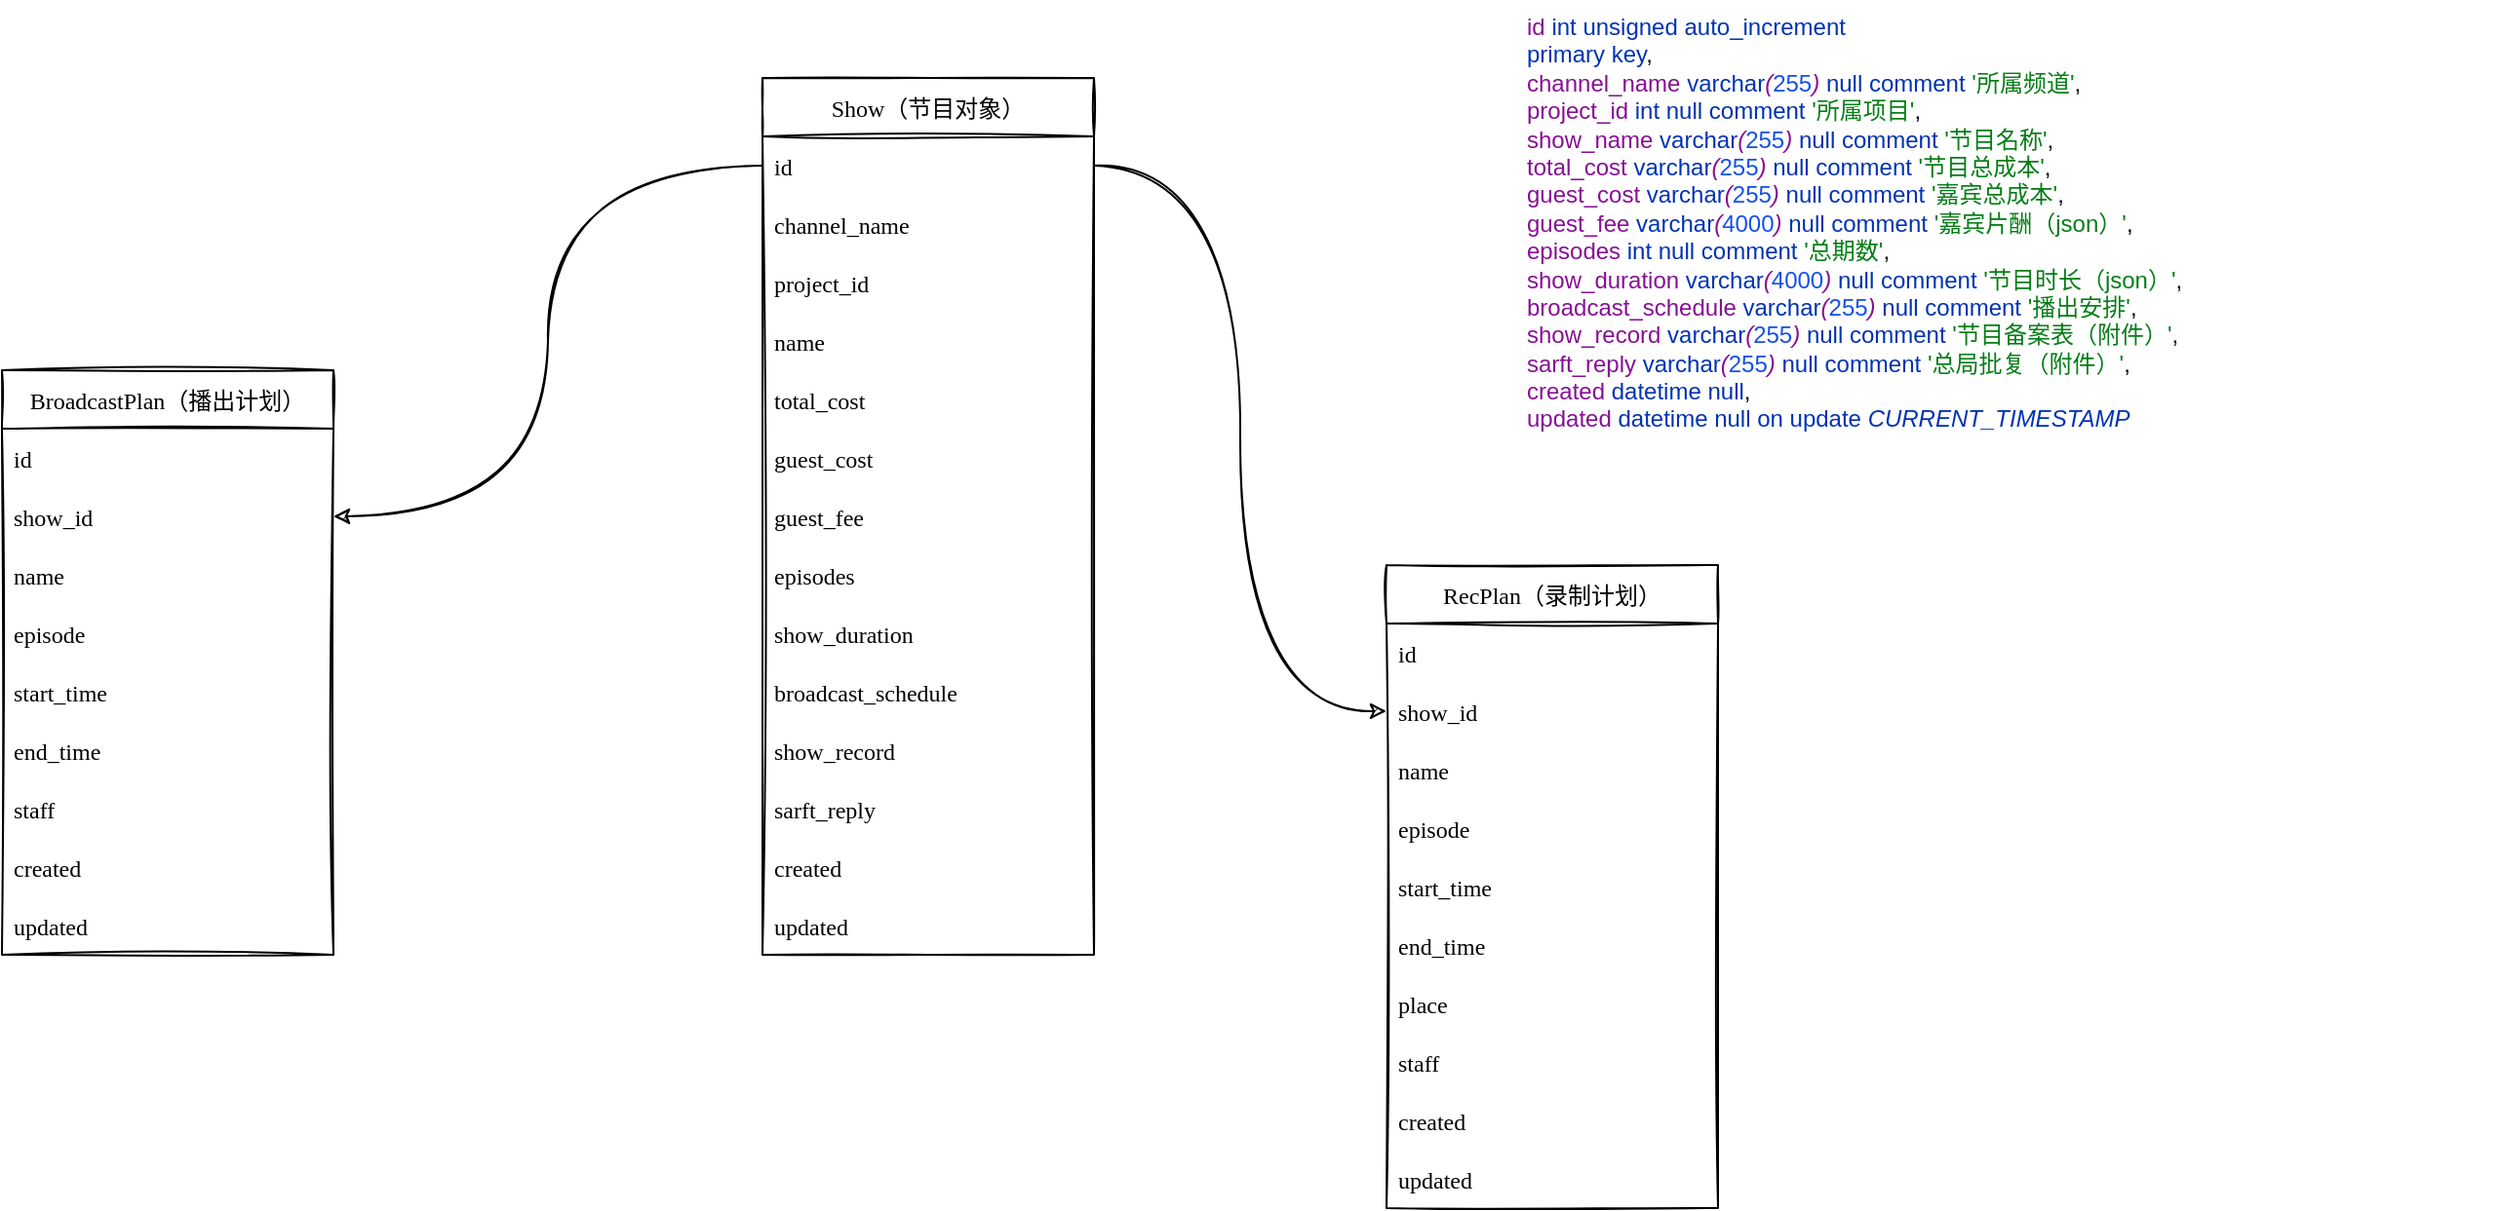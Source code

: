 <mxfile version="16.5.3" type="github">
  <diagram id="qeYEySQ6WYwCkoiApSsx" name="第 1 页">
    <mxGraphModel dx="899" dy="589" grid="1" gridSize="10" guides="1" tooltips="1" connect="1" arrows="1" fold="1" page="1" pageScale="1" pageWidth="827" pageHeight="1169" math="0" shadow="0">
      <root>
        <mxCell id="0" />
        <mxCell id="1" parent="0" />
        <mxCell id="CvzOd15_7W6yQIFkIitd-2" value="Show（节目对象）" style="swimlane;fontStyle=0;childLayout=stackLayout;horizontal=1;startSize=30;horizontalStack=0;resizeParent=1;resizeParentMax=0;resizeLast=0;collapsible=1;marginBottom=0;rounded=0;sketch=1;shadow=0;glass=0;swimlaneLine=1;fontFamily=Comic Sans MS;" vertex="1" parent="1">
          <mxGeometry x="520" y="40" width="170" height="450" as="geometry">
            <mxRectangle x="240" y="200" width="50" height="30" as="alternateBounds" />
          </mxGeometry>
        </mxCell>
        <mxCell id="CvzOd15_7W6yQIFkIitd-3" value="id" style="text;strokeColor=none;fillColor=none;align=left;verticalAlign=middle;spacingLeft=4;spacingRight=4;overflow=hidden;points=[[0,0.5],[1,0.5]];portConstraint=eastwest;rotatable=0;rounded=0;sketch=1;fontFamily=Comic Sans MS;" vertex="1" parent="CvzOd15_7W6yQIFkIitd-2">
          <mxGeometry y="30" width="170" height="30" as="geometry" />
        </mxCell>
        <mxCell id="CvzOd15_7W6yQIFkIitd-4" value="channel_name" style="text;strokeColor=none;fillColor=none;align=left;verticalAlign=middle;spacingLeft=4;spacingRight=4;overflow=hidden;points=[[0,0.5],[1,0.5]];portConstraint=eastwest;rotatable=0;rounded=0;sketch=1;fontFamily=Comic Sans MS;" vertex="1" parent="CvzOd15_7W6yQIFkIitd-2">
          <mxGeometry y="60" width="170" height="30" as="geometry" />
        </mxCell>
        <mxCell id="CvzOd15_7W6yQIFkIitd-55" value="project_id" style="text;strokeColor=none;fillColor=none;align=left;verticalAlign=middle;spacingLeft=4;spacingRight=4;overflow=hidden;points=[[0,0.5],[1,0.5]];portConstraint=eastwest;rotatable=0;rounded=0;sketch=1;fontFamily=Comic Sans MS;" vertex="1" parent="CvzOd15_7W6yQIFkIitd-2">
          <mxGeometry y="90" width="170" height="30" as="geometry" />
        </mxCell>
        <mxCell id="CvzOd15_7W6yQIFkIitd-5" value="name" style="text;strokeColor=none;fillColor=none;align=left;verticalAlign=middle;spacingLeft=4;spacingRight=4;overflow=hidden;points=[[0,0.5],[1,0.5]];portConstraint=eastwest;rotatable=0;rounded=0;sketch=1;fontFamily=Comic Sans MS;" vertex="1" parent="CvzOd15_7W6yQIFkIitd-2">
          <mxGeometry y="120" width="170" height="30" as="geometry" />
        </mxCell>
        <mxCell id="CvzOd15_7W6yQIFkIitd-17" value="total_cost" style="text;strokeColor=none;fillColor=none;align=left;verticalAlign=middle;spacingLeft=4;spacingRight=4;overflow=hidden;points=[[0,0.5],[1,0.5]];portConstraint=eastwest;rotatable=0;rounded=0;sketch=1;fontFamily=Comic Sans MS;" vertex="1" parent="CvzOd15_7W6yQIFkIitd-2">
          <mxGeometry y="150" width="170" height="30" as="geometry" />
        </mxCell>
        <mxCell id="CvzOd15_7W6yQIFkIitd-19" value="guest_cost" style="text;strokeColor=none;fillColor=none;align=left;verticalAlign=middle;spacingLeft=4;spacingRight=4;overflow=hidden;points=[[0,0.5],[1,0.5]];portConstraint=eastwest;rotatable=0;rounded=0;sketch=1;fontFamily=Comic Sans MS;" vertex="1" parent="CvzOd15_7W6yQIFkIitd-2">
          <mxGeometry y="180" width="170" height="30" as="geometry" />
        </mxCell>
        <mxCell id="CvzOd15_7W6yQIFkIitd-20" value="guest_fee" style="text;strokeColor=none;fillColor=none;align=left;verticalAlign=middle;spacingLeft=4;spacingRight=4;overflow=hidden;points=[[0,0.5],[1,0.5]];portConstraint=eastwest;rotatable=0;rounded=0;sketch=1;fontFamily=Comic Sans MS;" vertex="1" parent="CvzOd15_7W6yQIFkIitd-2">
          <mxGeometry y="210" width="170" height="30" as="geometry" />
        </mxCell>
        <mxCell id="CvzOd15_7W6yQIFkIitd-21" value="episodes" style="text;strokeColor=none;fillColor=none;align=left;verticalAlign=middle;spacingLeft=4;spacingRight=4;overflow=hidden;points=[[0,0.5],[1,0.5]];portConstraint=eastwest;rotatable=0;rounded=0;sketch=1;fontFamily=Comic Sans MS;" vertex="1" parent="CvzOd15_7W6yQIFkIitd-2">
          <mxGeometry y="240" width="170" height="30" as="geometry" />
        </mxCell>
        <mxCell id="CvzOd15_7W6yQIFkIitd-22" value="show_duration" style="text;strokeColor=none;fillColor=none;align=left;verticalAlign=middle;spacingLeft=4;spacingRight=4;overflow=hidden;points=[[0,0.5],[1,0.5]];portConstraint=eastwest;rotatable=0;rounded=0;sketch=1;fontFamily=Comic Sans MS;" vertex="1" parent="CvzOd15_7W6yQIFkIitd-2">
          <mxGeometry y="270" width="170" height="30" as="geometry" />
        </mxCell>
        <mxCell id="CvzOd15_7W6yQIFkIitd-23" value="broadcast_schedule" style="text;strokeColor=none;fillColor=none;align=left;verticalAlign=middle;spacingLeft=4;spacingRight=4;overflow=hidden;points=[[0,0.5],[1,0.5]];portConstraint=eastwest;rotatable=0;rounded=0;sketch=1;fontFamily=Comic Sans MS;" vertex="1" parent="CvzOd15_7W6yQIFkIitd-2">
          <mxGeometry y="300" width="170" height="30" as="geometry" />
        </mxCell>
        <mxCell id="CvzOd15_7W6yQIFkIitd-24" value="show_record" style="text;strokeColor=none;fillColor=none;align=left;verticalAlign=middle;spacingLeft=4;spacingRight=4;overflow=hidden;points=[[0,0.5],[1,0.5]];portConstraint=eastwest;rotatable=0;rounded=0;sketch=1;fontFamily=Comic Sans MS;" vertex="1" parent="CvzOd15_7W6yQIFkIitd-2">
          <mxGeometry y="330" width="170" height="30" as="geometry" />
        </mxCell>
        <mxCell id="CvzOd15_7W6yQIFkIitd-25" value="sarft_reply" style="text;strokeColor=none;fillColor=none;align=left;verticalAlign=middle;spacingLeft=4;spacingRight=4;overflow=hidden;points=[[0,0.5],[1,0.5]];portConstraint=eastwest;rotatable=0;rounded=0;sketch=1;fontFamily=Comic Sans MS;" vertex="1" parent="CvzOd15_7W6yQIFkIitd-2">
          <mxGeometry y="360" width="170" height="30" as="geometry" />
        </mxCell>
        <mxCell id="CvzOd15_7W6yQIFkIitd-26" value="created" style="text;strokeColor=none;fillColor=none;align=left;verticalAlign=middle;spacingLeft=4;spacingRight=4;overflow=hidden;points=[[0,0.5],[1,0.5]];portConstraint=eastwest;rotatable=0;rounded=0;sketch=1;fontFamily=Comic Sans MS;" vertex="1" parent="CvzOd15_7W6yQIFkIitd-2">
          <mxGeometry y="390" width="170" height="30" as="geometry" />
        </mxCell>
        <mxCell id="CvzOd15_7W6yQIFkIitd-27" value="updated" style="text;strokeColor=none;fillColor=none;align=left;verticalAlign=middle;spacingLeft=4;spacingRight=4;overflow=hidden;points=[[0,0.5],[1,0.5]];portConstraint=eastwest;rotatable=0;rounded=0;sketch=1;fontFamily=Comic Sans MS;" vertex="1" parent="CvzOd15_7W6yQIFkIitd-2">
          <mxGeometry y="420" width="170" height="30" as="geometry" />
        </mxCell>
        <mxCell id="CvzOd15_7W6yQIFkIitd-29" value="RecPlan（录制计划）" style="swimlane;fontStyle=0;childLayout=stackLayout;horizontal=1;startSize=30;horizontalStack=0;resizeParent=1;resizeParentMax=0;resizeLast=0;collapsible=1;marginBottom=0;rounded=0;sketch=1;fontFamily=Comic Sans MS;" vertex="1" parent="1">
          <mxGeometry x="840" y="290" width="170" height="330" as="geometry">
            <mxRectangle x="240" y="200" width="50" height="30" as="alternateBounds" />
          </mxGeometry>
        </mxCell>
        <mxCell id="CvzOd15_7W6yQIFkIitd-30" value="id" style="text;strokeColor=none;fillColor=none;align=left;verticalAlign=middle;spacingLeft=4;spacingRight=4;overflow=hidden;points=[[0,0.5],[1,0.5]];portConstraint=eastwest;rotatable=0;rounded=0;sketch=1;fontFamily=Comic Sans MS;" vertex="1" parent="CvzOd15_7W6yQIFkIitd-29">
          <mxGeometry y="30" width="170" height="30" as="geometry" />
        </mxCell>
        <mxCell id="CvzOd15_7W6yQIFkIitd-31" value="show_id" style="text;strokeColor=none;fillColor=none;align=left;verticalAlign=middle;spacingLeft=4;spacingRight=4;overflow=hidden;points=[[0,0.5],[1,0.5]];portConstraint=eastwest;rotatable=0;rounded=0;sketch=1;fontFamily=Comic Sans MS;" vertex="1" parent="CvzOd15_7W6yQIFkIitd-29">
          <mxGeometry y="60" width="170" height="30" as="geometry" />
        </mxCell>
        <mxCell id="CvzOd15_7W6yQIFkIitd-33" value="name" style="text;strokeColor=none;fillColor=none;align=left;verticalAlign=middle;spacingLeft=4;spacingRight=4;overflow=hidden;points=[[0,0.5],[1,0.5]];portConstraint=eastwest;rotatable=0;rounded=0;sketch=1;fontFamily=Comic Sans MS;" vertex="1" parent="CvzOd15_7W6yQIFkIitd-29">
          <mxGeometry y="90" width="170" height="30" as="geometry" />
        </mxCell>
        <mxCell id="CvzOd15_7W6yQIFkIitd-32" value="episode" style="text;strokeColor=none;fillColor=none;align=left;verticalAlign=middle;spacingLeft=4;spacingRight=4;overflow=hidden;points=[[0,0.5],[1,0.5]];portConstraint=eastwest;rotatable=0;rounded=0;sketch=1;fontFamily=Comic Sans MS;" vertex="1" parent="CvzOd15_7W6yQIFkIitd-29">
          <mxGeometry y="120" width="170" height="30" as="geometry" />
        </mxCell>
        <mxCell id="CvzOd15_7W6yQIFkIitd-34" value="start_time" style="text;strokeColor=none;fillColor=none;align=left;verticalAlign=middle;spacingLeft=4;spacingRight=4;overflow=hidden;points=[[0,0.5],[1,0.5]];portConstraint=eastwest;rotatable=0;rounded=0;sketch=1;fontFamily=Comic Sans MS;" vertex="1" parent="CvzOd15_7W6yQIFkIitd-29">
          <mxGeometry y="150" width="170" height="30" as="geometry" />
        </mxCell>
        <mxCell id="CvzOd15_7W6yQIFkIitd-35" value="end_time" style="text;strokeColor=none;fillColor=none;align=left;verticalAlign=middle;spacingLeft=4;spacingRight=4;overflow=hidden;points=[[0,0.5],[1,0.5]];portConstraint=eastwest;rotatable=0;rounded=0;sketch=1;fontFamily=Comic Sans MS;" vertex="1" parent="CvzOd15_7W6yQIFkIitd-29">
          <mxGeometry y="180" width="170" height="30" as="geometry" />
        </mxCell>
        <mxCell id="CvzOd15_7W6yQIFkIitd-36" value="place" style="text;strokeColor=none;fillColor=none;align=left;verticalAlign=middle;spacingLeft=4;spacingRight=4;overflow=hidden;points=[[0,0.5],[1,0.5]];portConstraint=eastwest;rotatable=0;rounded=0;sketch=1;fontFamily=Comic Sans MS;" vertex="1" parent="CvzOd15_7W6yQIFkIitd-29">
          <mxGeometry y="210" width="170" height="30" as="geometry" />
        </mxCell>
        <mxCell id="CvzOd15_7W6yQIFkIitd-37" value="staff" style="text;strokeColor=none;fillColor=none;align=left;verticalAlign=middle;spacingLeft=4;spacingRight=4;overflow=hidden;points=[[0,0.5],[1,0.5]];portConstraint=eastwest;rotatable=0;rounded=0;sketch=1;fontFamily=Comic Sans MS;" vertex="1" parent="CvzOd15_7W6yQIFkIitd-29">
          <mxGeometry y="240" width="170" height="30" as="geometry" />
        </mxCell>
        <mxCell id="CvzOd15_7W6yQIFkIitd-41" value="created" style="text;strokeColor=none;fillColor=none;align=left;verticalAlign=middle;spacingLeft=4;spacingRight=4;overflow=hidden;points=[[0,0.5],[1,0.5]];portConstraint=eastwest;rotatable=0;rounded=0;sketch=1;fontFamily=Comic Sans MS;" vertex="1" parent="CvzOd15_7W6yQIFkIitd-29">
          <mxGeometry y="270" width="170" height="30" as="geometry" />
        </mxCell>
        <mxCell id="CvzOd15_7W6yQIFkIitd-42" value="updated" style="text;strokeColor=none;fillColor=none;align=left;verticalAlign=middle;spacingLeft=4;spacingRight=4;overflow=hidden;points=[[0,0.5],[1,0.5]];portConstraint=eastwest;rotatable=0;rounded=0;sketch=1;fontFamily=Comic Sans MS;" vertex="1" parent="CvzOd15_7W6yQIFkIitd-29">
          <mxGeometry y="300" width="170" height="30" as="geometry" />
        </mxCell>
        <mxCell id="CvzOd15_7W6yQIFkIitd-43" value="BroadcastPlan（播出计划）" style="swimlane;fontStyle=0;childLayout=stackLayout;horizontal=1;startSize=30;horizontalStack=0;resizeParent=1;resizeParentMax=0;resizeLast=0;collapsible=1;marginBottom=0;rounded=0;sketch=1;fontFamily=Comic Sans MS;" vertex="1" parent="1">
          <mxGeometry x="130" y="190" width="170" height="300" as="geometry">
            <mxRectangle x="240" y="200" width="50" height="30" as="alternateBounds" />
          </mxGeometry>
        </mxCell>
        <mxCell id="CvzOd15_7W6yQIFkIitd-44" value="id" style="text;strokeColor=none;fillColor=none;align=left;verticalAlign=middle;spacingLeft=4;spacingRight=4;overflow=hidden;points=[[0,0.5],[1,0.5]];portConstraint=eastwest;rotatable=0;rounded=0;sketch=1;fontFamily=Comic Sans MS;" vertex="1" parent="CvzOd15_7W6yQIFkIitd-43">
          <mxGeometry y="30" width="170" height="30" as="geometry" />
        </mxCell>
        <mxCell id="CvzOd15_7W6yQIFkIitd-45" value="show_id" style="text;strokeColor=none;fillColor=none;align=left;verticalAlign=middle;spacingLeft=4;spacingRight=4;overflow=hidden;points=[[0,0.5],[1,0.5]];portConstraint=eastwest;rotatable=0;rounded=0;sketch=1;fontFamily=Comic Sans MS;" vertex="1" parent="CvzOd15_7W6yQIFkIitd-43">
          <mxGeometry y="60" width="170" height="30" as="geometry" />
        </mxCell>
        <mxCell id="CvzOd15_7W6yQIFkIitd-46" value="name" style="text;strokeColor=none;fillColor=none;align=left;verticalAlign=middle;spacingLeft=4;spacingRight=4;overflow=hidden;points=[[0,0.5],[1,0.5]];portConstraint=eastwest;rotatable=0;rounded=0;sketch=1;fontFamily=Comic Sans MS;" vertex="1" parent="CvzOd15_7W6yQIFkIitd-43">
          <mxGeometry y="90" width="170" height="30" as="geometry" />
        </mxCell>
        <mxCell id="CvzOd15_7W6yQIFkIitd-47" value="episode" style="text;strokeColor=none;fillColor=none;align=left;verticalAlign=middle;spacingLeft=4;spacingRight=4;overflow=hidden;points=[[0,0.5],[1,0.5]];portConstraint=eastwest;rotatable=0;rounded=0;sketch=1;fontFamily=Comic Sans MS;" vertex="1" parent="CvzOd15_7W6yQIFkIitd-43">
          <mxGeometry y="120" width="170" height="30" as="geometry" />
        </mxCell>
        <mxCell id="CvzOd15_7W6yQIFkIitd-48" value="start_time" style="text;strokeColor=none;fillColor=none;align=left;verticalAlign=middle;spacingLeft=4;spacingRight=4;overflow=hidden;points=[[0,0.5],[1,0.5]];portConstraint=eastwest;rotatable=0;rounded=0;sketch=1;fontFamily=Comic Sans MS;" vertex="1" parent="CvzOd15_7W6yQIFkIitd-43">
          <mxGeometry y="150" width="170" height="30" as="geometry" />
        </mxCell>
        <mxCell id="CvzOd15_7W6yQIFkIitd-49" value="end_time" style="text;strokeColor=none;fillColor=none;align=left;verticalAlign=middle;spacingLeft=4;spacingRight=4;overflow=hidden;points=[[0,0.5],[1,0.5]];portConstraint=eastwest;rotatable=0;rounded=0;sketch=1;fontFamily=Comic Sans MS;" vertex="1" parent="CvzOd15_7W6yQIFkIitd-43">
          <mxGeometry y="180" width="170" height="30" as="geometry" />
        </mxCell>
        <mxCell id="CvzOd15_7W6yQIFkIitd-51" value="staff" style="text;strokeColor=none;fillColor=none;align=left;verticalAlign=middle;spacingLeft=4;spacingRight=4;overflow=hidden;points=[[0,0.5],[1,0.5]];portConstraint=eastwest;rotatable=0;rounded=0;sketch=1;fontFamily=Comic Sans MS;" vertex="1" parent="CvzOd15_7W6yQIFkIitd-43">
          <mxGeometry y="210" width="170" height="30" as="geometry" />
        </mxCell>
        <mxCell id="CvzOd15_7W6yQIFkIitd-52" value="created" style="text;strokeColor=none;fillColor=none;align=left;verticalAlign=middle;spacingLeft=4;spacingRight=4;overflow=hidden;points=[[0,0.5],[1,0.5]];portConstraint=eastwest;rotatable=0;rounded=0;sketch=1;fontFamily=Comic Sans MS;" vertex="1" parent="CvzOd15_7W6yQIFkIitd-43">
          <mxGeometry y="240" width="170" height="30" as="geometry" />
        </mxCell>
        <mxCell id="CvzOd15_7W6yQIFkIitd-53" value="updated" style="text;strokeColor=none;fillColor=none;align=left;verticalAlign=middle;spacingLeft=4;spacingRight=4;overflow=hidden;points=[[0,0.5],[1,0.5]];portConstraint=eastwest;rotatable=0;rounded=0;sketch=1;fontFamily=Comic Sans MS;" vertex="1" parent="CvzOd15_7W6yQIFkIitd-43">
          <mxGeometry y="270" width="170" height="30" as="geometry" />
        </mxCell>
        <mxCell id="CvzOd15_7W6yQIFkIitd-54" value="&lt;div style=&quot;background-color: rgb(255, 255, 255); color: rgb(8, 8, 8); font-size: 9pt;&quot;&gt;&lt;span style=&quot;color: #871094&quot;&gt;id                 &lt;/span&gt;&lt;span style=&quot;color: #0033b3&quot;&gt;int unsigned auto_increment&lt;br&gt;&lt;/span&gt;&lt;span style=&quot;color: #0033b3&quot;&gt;    primary key&lt;/span&gt;,&lt;br&gt;&lt;span style=&quot;color: #871094&quot;&gt;channel_name       &lt;/span&gt;&lt;span style=&quot;color: #0033b3&quot;&gt;varchar&lt;/span&gt;&lt;span style=&quot;color: #871094 ; font-style: italic&quot;&gt;(&lt;/span&gt;&lt;span style=&quot;color: #1750eb&quot;&gt;255&lt;/span&gt;&lt;span style=&quot;color: #871094 ; font-style: italic&quot;&gt;)  &lt;/span&gt;&lt;span style=&quot;color: #0033b3&quot;&gt;null comment &lt;/span&gt;&lt;span style=&quot;color: #067d17&quot;&gt;&#39;&lt;/span&gt;&lt;span style=&quot;color: rgb(6, 125, 23);&quot;&gt;所属频道&lt;/span&gt;&lt;span style=&quot;color: #067d17&quot;&gt;&#39;&lt;/span&gt;,&lt;br&gt;&lt;span style=&quot;color: #871094&quot;&gt;project_id         &lt;/span&gt;&lt;span style=&quot;color: #0033b3&quot;&gt;int           null comment &lt;/span&gt;&lt;span style=&quot;color: #067d17&quot;&gt;&#39;&lt;/span&gt;&lt;span style=&quot;color: rgb(6, 125, 23);&quot;&gt;所属项目&lt;/span&gt;&lt;span style=&quot;color: #067d17&quot;&gt;&#39;&lt;/span&gt;,&lt;br&gt;&lt;span style=&quot;color: #871094&quot;&gt;show_name          &lt;/span&gt;&lt;span style=&quot;color: #0033b3&quot;&gt;varchar&lt;/span&gt;&lt;span style=&quot;color: #871094 ; font-style: italic&quot;&gt;(&lt;/span&gt;&lt;span style=&quot;color: #1750eb&quot;&gt;255&lt;/span&gt;&lt;span style=&quot;color: #871094 ; font-style: italic&quot;&gt;)  &lt;/span&gt;&lt;span style=&quot;color: #0033b3&quot;&gt;null comment &lt;/span&gt;&lt;span style=&quot;color: #067d17&quot;&gt;&#39;&lt;/span&gt;&lt;span style=&quot;color: rgb(6, 125, 23);&quot;&gt;节目名称&lt;/span&gt;&lt;span style=&quot;color: #067d17&quot;&gt;&#39;&lt;/span&gt;,&lt;br&gt;&lt;span style=&quot;color: #871094&quot;&gt;total_cost         &lt;/span&gt;&lt;span style=&quot;color: #0033b3&quot;&gt;varchar&lt;/span&gt;&lt;span style=&quot;color: #871094 ; font-style: italic&quot;&gt;(&lt;/span&gt;&lt;span style=&quot;color: #1750eb&quot;&gt;255&lt;/span&gt;&lt;span style=&quot;color: #871094 ; font-style: italic&quot;&gt;)  &lt;/span&gt;&lt;span style=&quot;color: #0033b3&quot;&gt;null comment &lt;/span&gt;&lt;span style=&quot;color: #067d17&quot;&gt;&#39;&lt;/span&gt;&lt;span style=&quot;color: rgb(6, 125, 23);&quot;&gt;节目总成本&lt;/span&gt;&lt;span style=&quot;color: #067d17&quot;&gt;&#39;&lt;/span&gt;,&lt;br&gt;&lt;span style=&quot;color: #871094&quot;&gt;guest_cost         &lt;/span&gt;&lt;span style=&quot;color: #0033b3&quot;&gt;varchar&lt;/span&gt;&lt;span style=&quot;color: #871094 ; font-style: italic&quot;&gt;(&lt;/span&gt;&lt;span style=&quot;color: #1750eb&quot;&gt;255&lt;/span&gt;&lt;span style=&quot;color: #871094 ; font-style: italic&quot;&gt;)  &lt;/span&gt;&lt;span style=&quot;color: #0033b3&quot;&gt;null comment &lt;/span&gt;&lt;span style=&quot;color: #067d17&quot;&gt;&#39;&lt;/span&gt;&lt;span style=&quot;color: rgb(6, 125, 23);&quot;&gt;嘉宾总成本&lt;/span&gt;&lt;span style=&quot;color: #067d17&quot;&gt;&#39;&lt;/span&gt;,&lt;br&gt;&lt;span style=&quot;color: #871094&quot;&gt;guest_fee          &lt;/span&gt;&lt;span style=&quot;color: #0033b3&quot;&gt;varchar&lt;/span&gt;&lt;span style=&quot;color: #871094 ; font-style: italic&quot;&gt;(&lt;/span&gt;&lt;span style=&quot;color: #1750eb&quot;&gt;4000&lt;/span&gt;&lt;span style=&quot;color: #871094 ; font-style: italic&quot;&gt;) &lt;/span&gt;&lt;span style=&quot;color: #0033b3&quot;&gt;null comment &lt;/span&gt;&lt;span style=&quot;color: #067d17&quot;&gt;&#39;&lt;/span&gt;&lt;span style=&quot;color: rgb(6, 125, 23);&quot;&gt;嘉宾片酬（&lt;/span&gt;&lt;span style=&quot;color: #067d17&quot;&gt;json&lt;/span&gt;&lt;span style=&quot;color: rgb(6, 125, 23);&quot;&gt;）&lt;/span&gt;&lt;span style=&quot;color: #067d17&quot;&gt;&#39;&lt;/span&gt;,&lt;br&gt;&lt;span style=&quot;color: #871094&quot;&gt;episodes           &lt;/span&gt;&lt;span style=&quot;color: #0033b3&quot;&gt;int           null comment &lt;/span&gt;&lt;span style=&quot;color: #067d17&quot;&gt;&#39;&lt;/span&gt;&lt;span style=&quot;color: rgb(6, 125, 23);&quot;&gt;总期数&lt;/span&gt;&lt;span style=&quot;color: #067d17&quot;&gt;&#39;&lt;/span&gt;,&lt;br&gt;&lt;span style=&quot;color: #871094&quot;&gt;show_duration      &lt;/span&gt;&lt;span style=&quot;color: #0033b3&quot;&gt;varchar&lt;/span&gt;&lt;span style=&quot;color: #871094 ; font-style: italic&quot;&gt;(&lt;/span&gt;&lt;span style=&quot;color: #1750eb&quot;&gt;4000&lt;/span&gt;&lt;span style=&quot;color: #871094 ; font-style: italic&quot;&gt;) &lt;/span&gt;&lt;span style=&quot;color: #0033b3&quot;&gt;null comment &lt;/span&gt;&lt;span style=&quot;color: #067d17&quot;&gt;&#39;&lt;/span&gt;&lt;span style=&quot;color: rgb(6, 125, 23);&quot;&gt;节目时长（&lt;/span&gt;&lt;span style=&quot;color: #067d17&quot;&gt;json&lt;/span&gt;&lt;span style=&quot;color: rgb(6, 125, 23);&quot;&gt;）&lt;/span&gt;&lt;span style=&quot;color: #067d17&quot;&gt;&#39;&lt;/span&gt;,&lt;br&gt;&lt;span style=&quot;color: #871094&quot;&gt;broadcast_schedule &lt;/span&gt;&lt;span style=&quot;color: #0033b3&quot;&gt;varchar&lt;/span&gt;&lt;span style=&quot;color: #871094 ; font-style: italic&quot;&gt;(&lt;/span&gt;&lt;span style=&quot;color: #1750eb&quot;&gt;255&lt;/span&gt;&lt;span style=&quot;color: #871094 ; font-style: italic&quot;&gt;)  &lt;/span&gt;&lt;span style=&quot;color: #0033b3&quot;&gt;null comment &lt;/span&gt;&lt;span style=&quot;color: #067d17&quot;&gt;&#39;&lt;/span&gt;&lt;span style=&quot;color: rgb(6, 125, 23);&quot;&gt;播出安排&lt;/span&gt;&lt;span style=&quot;color: #067d17&quot;&gt;&#39;&lt;/span&gt;,&lt;br&gt;&lt;span style=&quot;color: #871094&quot;&gt;show_record        &lt;/span&gt;&lt;span style=&quot;color: #0033b3&quot;&gt;varchar&lt;/span&gt;&lt;span style=&quot;color: #871094 ; font-style: italic&quot;&gt;(&lt;/span&gt;&lt;span style=&quot;color: #1750eb&quot;&gt;255&lt;/span&gt;&lt;span style=&quot;color: #871094 ; font-style: italic&quot;&gt;)  &lt;/span&gt;&lt;span style=&quot;color: #0033b3&quot;&gt;null comment &lt;/span&gt;&lt;span style=&quot;color: #067d17&quot;&gt;&#39;&lt;/span&gt;&lt;span style=&quot;color: rgb(6, 125, 23);&quot;&gt;节目备案表（附件）&lt;/span&gt;&lt;span style=&quot;color: #067d17&quot;&gt;&#39;&lt;/span&gt;,&lt;br&gt;&lt;span style=&quot;color: #871094&quot;&gt;sarft_reply        &lt;/span&gt;&lt;span style=&quot;color: #0033b3&quot;&gt;varchar&lt;/span&gt;&lt;span style=&quot;color: #871094 ; font-style: italic&quot;&gt;(&lt;/span&gt;&lt;span style=&quot;color: #1750eb&quot;&gt;255&lt;/span&gt;&lt;span style=&quot;color: #871094 ; font-style: italic&quot;&gt;)  &lt;/span&gt;&lt;span style=&quot;color: #0033b3&quot;&gt;null comment &lt;/span&gt;&lt;span style=&quot;color: #067d17&quot;&gt;&#39;&lt;/span&gt;&lt;span style=&quot;color: rgb(6, 125, 23);&quot;&gt;总局批复（附件）&lt;/span&gt;&lt;span style=&quot;color: #067d17&quot;&gt;&#39;&lt;/span&gt;,&lt;br&gt;&lt;span style=&quot;color: #871094&quot;&gt;created            &lt;/span&gt;&lt;span style=&quot;color: #0033b3&quot;&gt;datetime      null&lt;/span&gt;,&lt;br&gt;&lt;span style=&quot;color: #871094&quot;&gt;updated            &lt;/span&gt;&lt;span style=&quot;color: #0033b3&quot;&gt;datetime      null on update &lt;/span&gt;&lt;span style=&quot;color: #0033b3 ; font-style: italic&quot;&gt;CURRENT_TIMESTAMP&lt;/span&gt;&lt;/div&gt;" style="text;whiteSpace=wrap;html=1;rounded=0;sketch=1;fontFamily=Helvetica;" vertex="1" parent="1">
          <mxGeometry x="910" width="500" height="260" as="geometry" />
        </mxCell>
        <mxCell id="CvzOd15_7W6yQIFkIitd-77" style="edgeStyle=orthogonalEdgeStyle;rounded=0;orthogonalLoop=1;jettySize=auto;html=1;exitX=0;exitY=0.5;exitDx=0;exitDy=0;entryX=1;entryY=0.25;entryDx=0;entryDy=0;curved=1;sketch=1;fontFamily=Comic Sans MS;" edge="1" parent="1" source="CvzOd15_7W6yQIFkIitd-3" target="CvzOd15_7W6yQIFkIitd-43">
          <mxGeometry relative="1" as="geometry" />
        </mxCell>
        <mxCell id="CvzOd15_7W6yQIFkIitd-78" style="edgeStyle=orthogonalEdgeStyle;rounded=0;orthogonalLoop=1;jettySize=auto;html=1;exitX=1;exitY=0.5;exitDx=0;exitDy=0;entryX=0;entryY=0.5;entryDx=0;entryDy=0;curved=1;sketch=1;fontFamily=Comic Sans MS;" edge="1" parent="1" source="CvzOd15_7W6yQIFkIitd-3" target="CvzOd15_7W6yQIFkIitd-31">
          <mxGeometry relative="1" as="geometry" />
        </mxCell>
      </root>
    </mxGraphModel>
  </diagram>
</mxfile>

